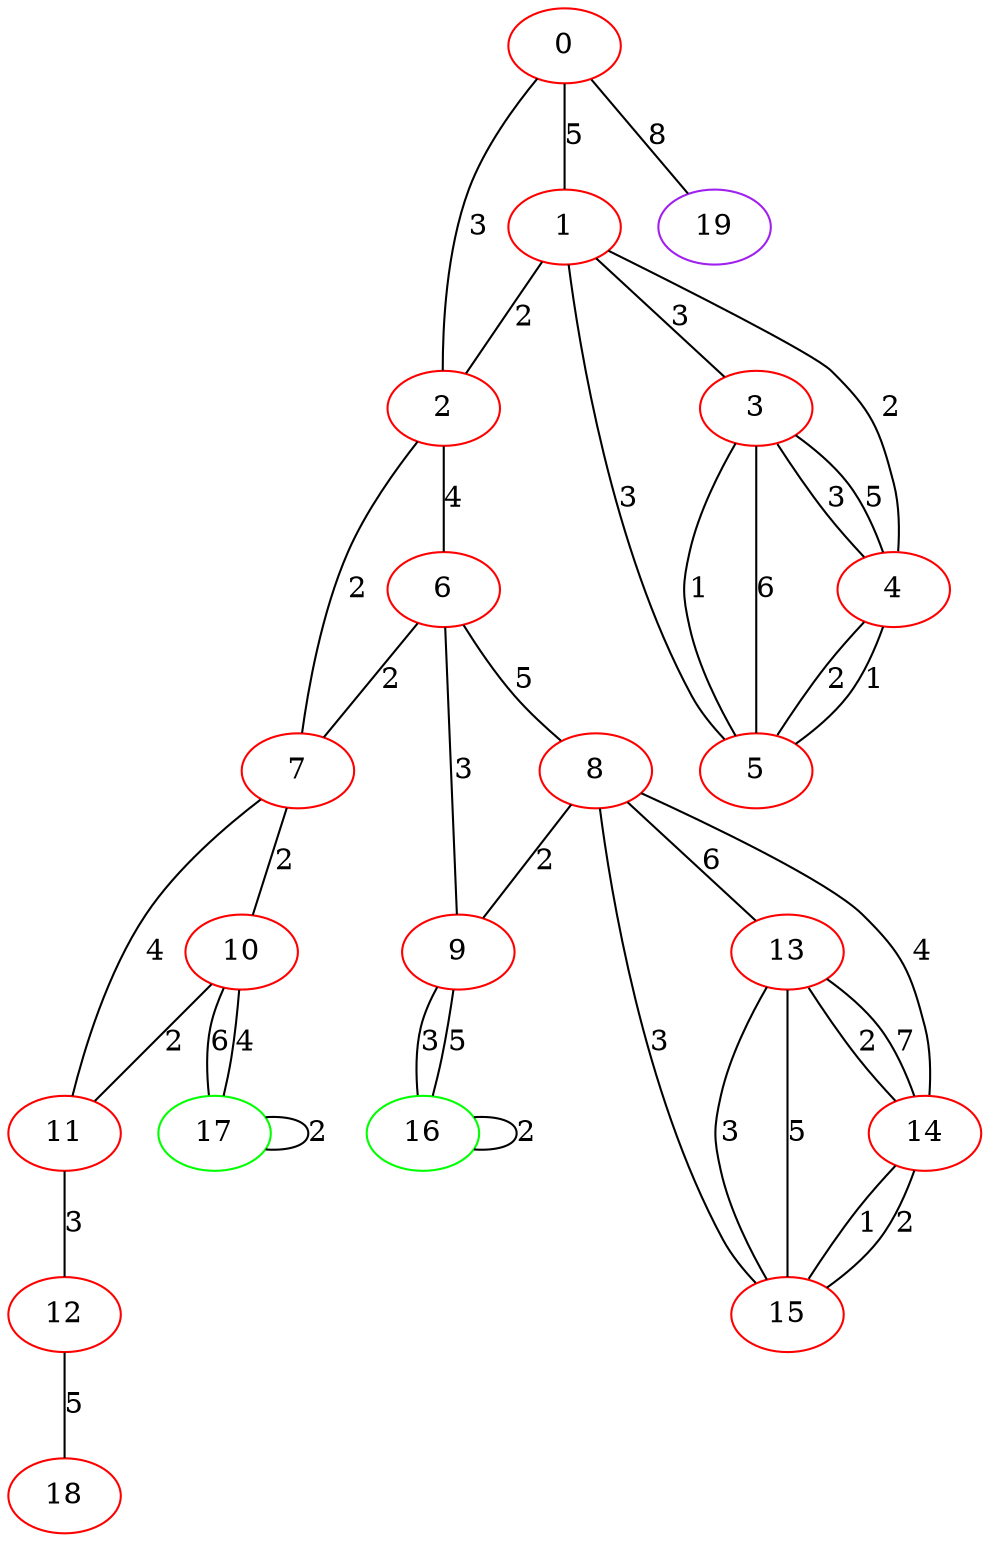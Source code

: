 graph "" {
0 [color=red, weight=1];
1 [color=red, weight=1];
2 [color=red, weight=1];
3 [color=red, weight=1];
4 [color=red, weight=1];
5 [color=red, weight=1];
6 [color=red, weight=1];
7 [color=red, weight=1];
8 [color=red, weight=1];
9 [color=red, weight=1];
10 [color=red, weight=1];
11 [color=red, weight=1];
12 [color=red, weight=1];
13 [color=red, weight=1];
14 [color=red, weight=1];
15 [color=red, weight=1];
16 [color=green, weight=2];
17 [color=green, weight=2];
18 [color=red, weight=1];
19 [color=purple, weight=4];
0 -- 1  [key=0, label=5];
0 -- 2  [key=0, label=3];
0 -- 19  [key=0, label=8];
1 -- 2  [key=0, label=2];
1 -- 3  [key=0, label=3];
1 -- 4  [key=0, label=2];
1 -- 5  [key=0, label=3];
2 -- 6  [key=0, label=4];
2 -- 7  [key=0, label=2];
3 -- 4  [key=0, label=3];
3 -- 4  [key=1, label=5];
3 -- 5  [key=0, label=1];
3 -- 5  [key=1, label=6];
4 -- 5  [key=0, label=2];
4 -- 5  [key=1, label=1];
6 -- 8  [key=0, label=5];
6 -- 9  [key=0, label=3];
6 -- 7  [key=0, label=2];
7 -- 11  [key=0, label=4];
7 -- 10  [key=0, label=2];
8 -- 9  [key=0, label=2];
8 -- 14  [key=0, label=4];
8 -- 13  [key=0, label=6];
8 -- 15  [key=0, label=3];
9 -- 16  [key=0, label=3];
9 -- 16  [key=1, label=5];
10 -- 17  [key=0, label=6];
10 -- 17  [key=1, label=4];
10 -- 11  [key=0, label=2];
11 -- 12  [key=0, label=3];
12 -- 18  [key=0, label=5];
13 -- 14  [key=0, label=2];
13 -- 14  [key=1, label=7];
13 -- 15  [key=0, label=3];
13 -- 15  [key=1, label=5];
14 -- 15  [key=0, label=1];
14 -- 15  [key=1, label=2];
16 -- 16  [key=0, label=2];
17 -- 17  [key=0, label=2];
}
